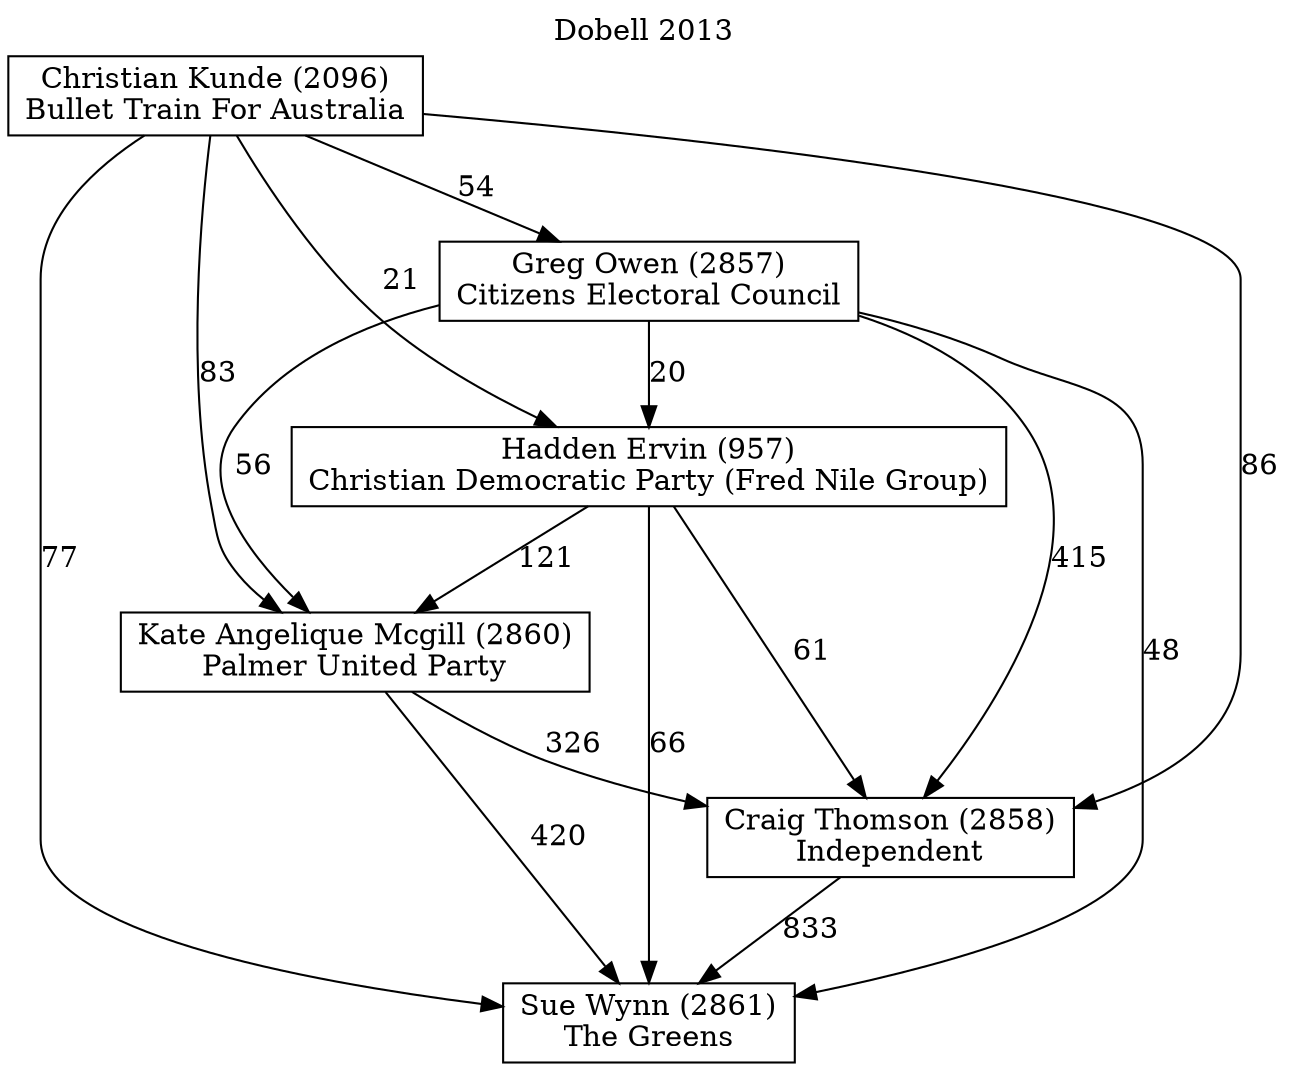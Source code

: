 // House preference flow
digraph "Sue Wynn (2861)_Dobell_2013" {
	graph [label="Dobell 2013" labelloc=t mclimit=10]
	node [shape=box]
	"Sue Wynn (2861)" [label="Sue Wynn (2861)
The Greens"]
	"Craig Thomson (2858)" [label="Craig Thomson (2858)
Independent"]
	"Kate Angelique Mcgill (2860)" [label="Kate Angelique Mcgill (2860)
Palmer United Party"]
	"Hadden Ervin (957)" [label="Hadden Ervin (957)
Christian Democratic Party (Fred Nile Group)"]
	"Greg Owen (2857)" [label="Greg Owen (2857)
Citizens Electoral Council"]
	"Christian Kunde (2096)" [label="Christian Kunde (2096)
Bullet Train For Australia"]
	"Sue Wynn (2861)" [label="Sue Wynn (2861)
The Greens"]
	"Kate Angelique Mcgill (2860)" [label="Kate Angelique Mcgill (2860)
Palmer United Party"]
	"Hadden Ervin (957)" [label="Hadden Ervin (957)
Christian Democratic Party (Fred Nile Group)"]
	"Greg Owen (2857)" [label="Greg Owen (2857)
Citizens Electoral Council"]
	"Christian Kunde (2096)" [label="Christian Kunde (2096)
Bullet Train For Australia"]
	"Sue Wynn (2861)" [label="Sue Wynn (2861)
The Greens"]
	"Hadden Ervin (957)" [label="Hadden Ervin (957)
Christian Democratic Party (Fred Nile Group)"]
	"Greg Owen (2857)" [label="Greg Owen (2857)
Citizens Electoral Council"]
	"Christian Kunde (2096)" [label="Christian Kunde (2096)
Bullet Train For Australia"]
	"Sue Wynn (2861)" [label="Sue Wynn (2861)
The Greens"]
	"Greg Owen (2857)" [label="Greg Owen (2857)
Citizens Electoral Council"]
	"Christian Kunde (2096)" [label="Christian Kunde (2096)
Bullet Train For Australia"]
	"Sue Wynn (2861)" [label="Sue Wynn (2861)
The Greens"]
	"Christian Kunde (2096)" [label="Christian Kunde (2096)
Bullet Train For Australia"]
	"Christian Kunde (2096)" [label="Christian Kunde (2096)
Bullet Train For Australia"]
	"Greg Owen (2857)" [label="Greg Owen (2857)
Citizens Electoral Council"]
	"Christian Kunde (2096)" [label="Christian Kunde (2096)
Bullet Train For Australia"]
	"Christian Kunde (2096)" [label="Christian Kunde (2096)
Bullet Train For Australia"]
	"Hadden Ervin (957)" [label="Hadden Ervin (957)
Christian Democratic Party (Fred Nile Group)"]
	"Greg Owen (2857)" [label="Greg Owen (2857)
Citizens Electoral Council"]
	"Christian Kunde (2096)" [label="Christian Kunde (2096)
Bullet Train For Australia"]
	"Hadden Ervin (957)" [label="Hadden Ervin (957)
Christian Democratic Party (Fred Nile Group)"]
	"Christian Kunde (2096)" [label="Christian Kunde (2096)
Bullet Train For Australia"]
	"Christian Kunde (2096)" [label="Christian Kunde (2096)
Bullet Train For Australia"]
	"Greg Owen (2857)" [label="Greg Owen (2857)
Citizens Electoral Council"]
	"Christian Kunde (2096)" [label="Christian Kunde (2096)
Bullet Train For Australia"]
	"Christian Kunde (2096)" [label="Christian Kunde (2096)
Bullet Train For Australia"]
	"Kate Angelique Mcgill (2860)" [label="Kate Angelique Mcgill (2860)
Palmer United Party"]
	"Hadden Ervin (957)" [label="Hadden Ervin (957)
Christian Democratic Party (Fred Nile Group)"]
	"Greg Owen (2857)" [label="Greg Owen (2857)
Citizens Electoral Council"]
	"Christian Kunde (2096)" [label="Christian Kunde (2096)
Bullet Train For Australia"]
	"Kate Angelique Mcgill (2860)" [label="Kate Angelique Mcgill (2860)
Palmer United Party"]
	"Greg Owen (2857)" [label="Greg Owen (2857)
Citizens Electoral Council"]
	"Christian Kunde (2096)" [label="Christian Kunde (2096)
Bullet Train For Australia"]
	"Kate Angelique Mcgill (2860)" [label="Kate Angelique Mcgill (2860)
Palmer United Party"]
	"Christian Kunde (2096)" [label="Christian Kunde (2096)
Bullet Train For Australia"]
	"Christian Kunde (2096)" [label="Christian Kunde (2096)
Bullet Train For Australia"]
	"Greg Owen (2857)" [label="Greg Owen (2857)
Citizens Electoral Council"]
	"Christian Kunde (2096)" [label="Christian Kunde (2096)
Bullet Train For Australia"]
	"Christian Kunde (2096)" [label="Christian Kunde (2096)
Bullet Train For Australia"]
	"Hadden Ervin (957)" [label="Hadden Ervin (957)
Christian Democratic Party (Fred Nile Group)"]
	"Greg Owen (2857)" [label="Greg Owen (2857)
Citizens Electoral Council"]
	"Christian Kunde (2096)" [label="Christian Kunde (2096)
Bullet Train For Australia"]
	"Hadden Ervin (957)" [label="Hadden Ervin (957)
Christian Democratic Party (Fred Nile Group)"]
	"Christian Kunde (2096)" [label="Christian Kunde (2096)
Bullet Train For Australia"]
	"Christian Kunde (2096)" [label="Christian Kunde (2096)
Bullet Train For Australia"]
	"Greg Owen (2857)" [label="Greg Owen (2857)
Citizens Electoral Council"]
	"Christian Kunde (2096)" [label="Christian Kunde (2096)
Bullet Train For Australia"]
	"Christian Kunde (2096)" [label="Christian Kunde (2096)
Bullet Train For Australia"]
	"Craig Thomson (2858)" [label="Craig Thomson (2858)
Independent"]
	"Kate Angelique Mcgill (2860)" [label="Kate Angelique Mcgill (2860)
Palmer United Party"]
	"Hadden Ervin (957)" [label="Hadden Ervin (957)
Christian Democratic Party (Fred Nile Group)"]
	"Greg Owen (2857)" [label="Greg Owen (2857)
Citizens Electoral Council"]
	"Christian Kunde (2096)" [label="Christian Kunde (2096)
Bullet Train For Australia"]
	"Craig Thomson (2858)" [label="Craig Thomson (2858)
Independent"]
	"Hadden Ervin (957)" [label="Hadden Ervin (957)
Christian Democratic Party (Fred Nile Group)"]
	"Greg Owen (2857)" [label="Greg Owen (2857)
Citizens Electoral Council"]
	"Christian Kunde (2096)" [label="Christian Kunde (2096)
Bullet Train For Australia"]
	"Craig Thomson (2858)" [label="Craig Thomson (2858)
Independent"]
	"Greg Owen (2857)" [label="Greg Owen (2857)
Citizens Electoral Council"]
	"Christian Kunde (2096)" [label="Christian Kunde (2096)
Bullet Train For Australia"]
	"Craig Thomson (2858)" [label="Craig Thomson (2858)
Independent"]
	"Christian Kunde (2096)" [label="Christian Kunde (2096)
Bullet Train For Australia"]
	"Christian Kunde (2096)" [label="Christian Kunde (2096)
Bullet Train For Australia"]
	"Greg Owen (2857)" [label="Greg Owen (2857)
Citizens Electoral Council"]
	"Christian Kunde (2096)" [label="Christian Kunde (2096)
Bullet Train For Australia"]
	"Christian Kunde (2096)" [label="Christian Kunde (2096)
Bullet Train For Australia"]
	"Hadden Ervin (957)" [label="Hadden Ervin (957)
Christian Democratic Party (Fred Nile Group)"]
	"Greg Owen (2857)" [label="Greg Owen (2857)
Citizens Electoral Council"]
	"Christian Kunde (2096)" [label="Christian Kunde (2096)
Bullet Train For Australia"]
	"Hadden Ervin (957)" [label="Hadden Ervin (957)
Christian Democratic Party (Fred Nile Group)"]
	"Christian Kunde (2096)" [label="Christian Kunde (2096)
Bullet Train For Australia"]
	"Christian Kunde (2096)" [label="Christian Kunde (2096)
Bullet Train For Australia"]
	"Greg Owen (2857)" [label="Greg Owen (2857)
Citizens Electoral Council"]
	"Christian Kunde (2096)" [label="Christian Kunde (2096)
Bullet Train For Australia"]
	"Christian Kunde (2096)" [label="Christian Kunde (2096)
Bullet Train For Australia"]
	"Kate Angelique Mcgill (2860)" [label="Kate Angelique Mcgill (2860)
Palmer United Party"]
	"Hadden Ervin (957)" [label="Hadden Ervin (957)
Christian Democratic Party (Fred Nile Group)"]
	"Greg Owen (2857)" [label="Greg Owen (2857)
Citizens Electoral Council"]
	"Christian Kunde (2096)" [label="Christian Kunde (2096)
Bullet Train For Australia"]
	"Kate Angelique Mcgill (2860)" [label="Kate Angelique Mcgill (2860)
Palmer United Party"]
	"Greg Owen (2857)" [label="Greg Owen (2857)
Citizens Electoral Council"]
	"Christian Kunde (2096)" [label="Christian Kunde (2096)
Bullet Train For Australia"]
	"Kate Angelique Mcgill (2860)" [label="Kate Angelique Mcgill (2860)
Palmer United Party"]
	"Christian Kunde (2096)" [label="Christian Kunde (2096)
Bullet Train For Australia"]
	"Christian Kunde (2096)" [label="Christian Kunde (2096)
Bullet Train For Australia"]
	"Greg Owen (2857)" [label="Greg Owen (2857)
Citizens Electoral Council"]
	"Christian Kunde (2096)" [label="Christian Kunde (2096)
Bullet Train For Australia"]
	"Christian Kunde (2096)" [label="Christian Kunde (2096)
Bullet Train For Australia"]
	"Hadden Ervin (957)" [label="Hadden Ervin (957)
Christian Democratic Party (Fred Nile Group)"]
	"Greg Owen (2857)" [label="Greg Owen (2857)
Citizens Electoral Council"]
	"Christian Kunde (2096)" [label="Christian Kunde (2096)
Bullet Train For Australia"]
	"Hadden Ervin (957)" [label="Hadden Ervin (957)
Christian Democratic Party (Fred Nile Group)"]
	"Christian Kunde (2096)" [label="Christian Kunde (2096)
Bullet Train For Australia"]
	"Christian Kunde (2096)" [label="Christian Kunde (2096)
Bullet Train For Australia"]
	"Greg Owen (2857)" [label="Greg Owen (2857)
Citizens Electoral Council"]
	"Christian Kunde (2096)" [label="Christian Kunde (2096)
Bullet Train For Australia"]
	"Christian Kunde (2096)" [label="Christian Kunde (2096)
Bullet Train For Australia"]
	"Craig Thomson (2858)" -> "Sue Wynn (2861)" [label=833]
	"Kate Angelique Mcgill (2860)" -> "Craig Thomson (2858)" [label=326]
	"Hadden Ervin (957)" -> "Kate Angelique Mcgill (2860)" [label=121]
	"Greg Owen (2857)" -> "Hadden Ervin (957)" [label=20]
	"Christian Kunde (2096)" -> "Greg Owen (2857)" [label=54]
	"Kate Angelique Mcgill (2860)" -> "Sue Wynn (2861)" [label=420]
	"Hadden Ervin (957)" -> "Sue Wynn (2861)" [label=66]
	"Greg Owen (2857)" -> "Sue Wynn (2861)" [label=48]
	"Christian Kunde (2096)" -> "Sue Wynn (2861)" [label=77]
	"Christian Kunde (2096)" -> "Hadden Ervin (957)" [label=21]
	"Greg Owen (2857)" -> "Kate Angelique Mcgill (2860)" [label=56]
	"Christian Kunde (2096)" -> "Kate Angelique Mcgill (2860)" [label=83]
	"Hadden Ervin (957)" -> "Craig Thomson (2858)" [label=61]
	"Greg Owen (2857)" -> "Craig Thomson (2858)" [label=415]
	"Christian Kunde (2096)" -> "Craig Thomson (2858)" [label=86]
}
